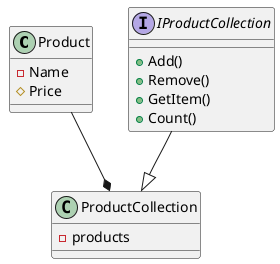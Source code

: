 @startuml

Product--*ProductCollection
IProductCollection--|>ProductCollection

class Product{
    -Name
    #Price
}

class ProductCollection{
    -products
}

interface IProductCollection{
    +Add()
    +Remove()
    +GetItem()
    +Count()
}



@enduml